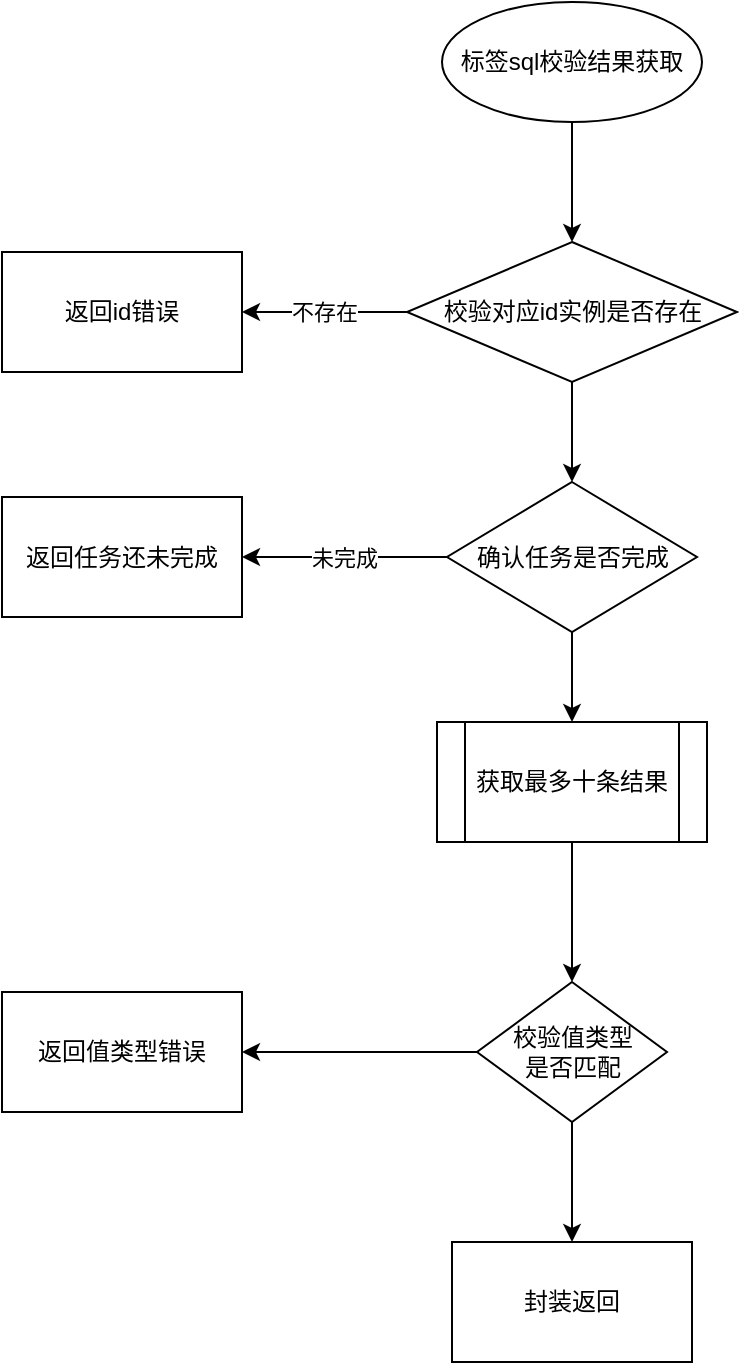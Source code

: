 <mxfile version="24.7.17">
  <diagram name="第 1 页" id="C1KnFERQBGGPyJ_VdRGr">
    <mxGraphModel dx="1026" dy="650" grid="1" gridSize="10" guides="1" tooltips="1" connect="1" arrows="1" fold="1" page="1" pageScale="1" pageWidth="827" pageHeight="1169" math="0" shadow="0">
      <root>
        <mxCell id="0" />
        <mxCell id="1" parent="0" />
        <mxCell id="d8UXTFsGi_f-RUGDa4nG-5" value="" style="edgeStyle=orthogonalEdgeStyle;rounded=0;orthogonalLoop=1;jettySize=auto;html=1;" edge="1" parent="1" source="d8UXTFsGi_f-RUGDa4nG-1" target="d8UXTFsGi_f-RUGDa4nG-4">
          <mxGeometry relative="1" as="geometry" />
        </mxCell>
        <mxCell id="d8UXTFsGi_f-RUGDa4nG-1" value="标签sql校验结果获取" style="ellipse;whiteSpace=wrap;html=1;" vertex="1" parent="1">
          <mxGeometry x="270" y="90" width="130" height="60" as="geometry" />
        </mxCell>
        <mxCell id="d8UXTFsGi_f-RUGDa4nG-7" value="不存在" style="edgeStyle=orthogonalEdgeStyle;rounded=0;orthogonalLoop=1;jettySize=auto;html=1;" edge="1" parent="1" source="d8UXTFsGi_f-RUGDa4nG-4" target="d8UXTFsGi_f-RUGDa4nG-6">
          <mxGeometry relative="1" as="geometry" />
        </mxCell>
        <mxCell id="d8UXTFsGi_f-RUGDa4nG-9" value="" style="edgeStyle=orthogonalEdgeStyle;rounded=0;orthogonalLoop=1;jettySize=auto;html=1;" edge="1" parent="1" source="d8UXTFsGi_f-RUGDa4nG-4" target="d8UXTFsGi_f-RUGDa4nG-8">
          <mxGeometry relative="1" as="geometry" />
        </mxCell>
        <mxCell id="d8UXTFsGi_f-RUGDa4nG-4" value="校验对应id实例是否存在" style="rhombus;whiteSpace=wrap;html=1;" vertex="1" parent="1">
          <mxGeometry x="252.5" y="210" width="165" height="70" as="geometry" />
        </mxCell>
        <mxCell id="d8UXTFsGi_f-RUGDa4nG-6" value="返回id错误" style="whiteSpace=wrap;html=1;" vertex="1" parent="1">
          <mxGeometry x="50" y="215" width="120" height="60" as="geometry" />
        </mxCell>
        <mxCell id="d8UXTFsGi_f-RUGDa4nG-11" value="未完成" style="edgeStyle=orthogonalEdgeStyle;rounded=0;orthogonalLoop=1;jettySize=auto;html=1;" edge="1" parent="1" source="d8UXTFsGi_f-RUGDa4nG-8" target="d8UXTFsGi_f-RUGDa4nG-10">
          <mxGeometry relative="1" as="geometry" />
        </mxCell>
        <mxCell id="d8UXTFsGi_f-RUGDa4nG-13" value="" style="edgeStyle=orthogonalEdgeStyle;rounded=0;orthogonalLoop=1;jettySize=auto;html=1;" edge="1" parent="1" source="d8UXTFsGi_f-RUGDa4nG-8" target="d8UXTFsGi_f-RUGDa4nG-12">
          <mxGeometry relative="1" as="geometry" />
        </mxCell>
        <mxCell id="d8UXTFsGi_f-RUGDa4nG-8" value="确认任务是否完成" style="rhombus;whiteSpace=wrap;html=1;" vertex="1" parent="1">
          <mxGeometry x="272.5" y="330" width="125" height="75" as="geometry" />
        </mxCell>
        <mxCell id="d8UXTFsGi_f-RUGDa4nG-10" value="返回任务还未完成" style="whiteSpace=wrap;html=1;" vertex="1" parent="1">
          <mxGeometry x="50" y="337.5" width="120" height="60" as="geometry" />
        </mxCell>
        <mxCell id="d8UXTFsGi_f-RUGDa4nG-17" value="" style="edgeStyle=orthogonalEdgeStyle;rounded=0;orthogonalLoop=1;jettySize=auto;html=1;" edge="1" parent="1" source="d8UXTFsGi_f-RUGDa4nG-12" target="d8UXTFsGi_f-RUGDa4nG-16">
          <mxGeometry relative="1" as="geometry" />
        </mxCell>
        <mxCell id="d8UXTFsGi_f-RUGDa4nG-12" value="获取最多十条结果" style="shape=process;whiteSpace=wrap;html=1;backgroundOutline=1;" vertex="1" parent="1">
          <mxGeometry x="267.5" y="450" width="135" height="60" as="geometry" />
        </mxCell>
        <mxCell id="d8UXTFsGi_f-RUGDa4nG-14" value="封装返回" style="whiteSpace=wrap;html=1;" vertex="1" parent="1">
          <mxGeometry x="275" y="710" width="120" height="60" as="geometry" />
        </mxCell>
        <mxCell id="d8UXTFsGi_f-RUGDa4nG-19" value="" style="edgeStyle=orthogonalEdgeStyle;rounded=0;orthogonalLoop=1;jettySize=auto;html=1;" edge="1" parent="1" source="d8UXTFsGi_f-RUGDa4nG-16" target="d8UXTFsGi_f-RUGDa4nG-18">
          <mxGeometry relative="1" as="geometry" />
        </mxCell>
        <mxCell id="d8UXTFsGi_f-RUGDa4nG-20" value="" style="edgeStyle=orthogonalEdgeStyle;rounded=0;orthogonalLoop=1;jettySize=auto;html=1;" edge="1" parent="1" source="d8UXTFsGi_f-RUGDa4nG-16" target="d8UXTFsGi_f-RUGDa4nG-14">
          <mxGeometry relative="1" as="geometry" />
        </mxCell>
        <mxCell id="d8UXTFsGi_f-RUGDa4nG-16" value="校验值类型&lt;div&gt;是否匹配&lt;/div&gt;" style="rhombus;whiteSpace=wrap;html=1;" vertex="1" parent="1">
          <mxGeometry x="287.5" y="580" width="95" height="70" as="geometry" />
        </mxCell>
        <mxCell id="d8UXTFsGi_f-RUGDa4nG-18" value="返回值类型错误" style="whiteSpace=wrap;html=1;" vertex="1" parent="1">
          <mxGeometry x="50" y="585" width="120" height="60" as="geometry" />
        </mxCell>
      </root>
    </mxGraphModel>
  </diagram>
</mxfile>

